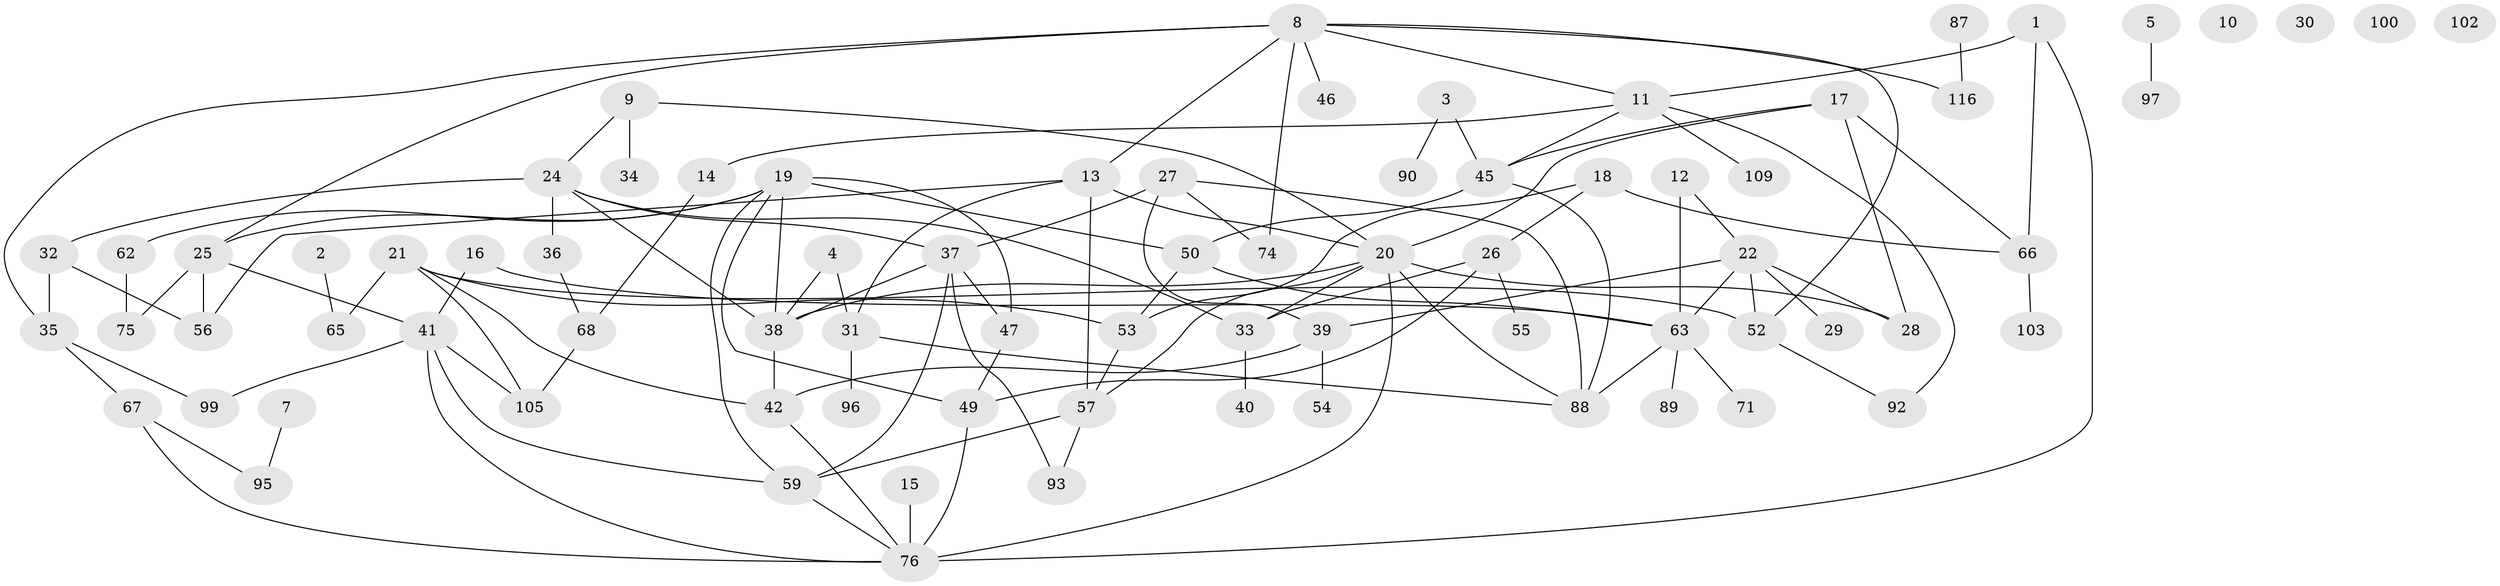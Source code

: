 // original degree distribution, {2: 0.22413793103448276, 1: 0.2413793103448276, 3: 0.1896551724137931, 4: 0.1810344827586207, 7: 0.017241379310344827, 5: 0.08620689655172414, 6: 0.034482758620689655, 0: 0.02586206896551724}
// Generated by graph-tools (version 1.1) at 2025/41/03/06/25 10:41:23]
// undirected, 78 vertices, 120 edges
graph export_dot {
graph [start="1"]
  node [color=gray90,style=filled];
  1 [super="+48"];
  2;
  3 [super="+6"];
  4;
  5 [super="+83"];
  7;
  8 [super="+112"];
  9;
  10 [super="+98"];
  11 [super="+61"];
  12;
  13 [super="+78"];
  14;
  15;
  16;
  17;
  18 [super="+113"];
  19 [super="+23"];
  20 [super="+51"];
  21 [super="+84"];
  22 [super="+91"];
  24 [super="+79"];
  25 [super="+82"];
  26 [super="+77"];
  27 [super="+64"];
  28;
  29 [super="+104"];
  30;
  31 [super="+111"];
  32 [super="+43"];
  33 [super="+58"];
  34;
  35 [super="+106"];
  36;
  37 [super="+70"];
  38 [super="+108"];
  39 [super="+110"];
  40 [super="+44"];
  41 [super="+85"];
  42;
  45 [super="+115"];
  46;
  47 [super="+60"];
  49;
  50 [super="+80"];
  52 [super="+73"];
  53 [super="+72"];
  54;
  55;
  56;
  57 [super="+101"];
  59;
  62;
  63 [super="+69"];
  65 [super="+94"];
  66 [super="+86"];
  67 [super="+107"];
  68 [super="+81"];
  71;
  74;
  75;
  76 [super="+114"];
  87;
  88;
  89;
  90;
  92;
  93;
  95;
  96;
  97;
  99;
  100;
  102;
  103;
  105;
  109;
  116;
  1 -- 66;
  1 -- 11;
  1 -- 76;
  2 -- 65;
  3 -- 45;
  3 -- 90;
  4 -- 38;
  4 -- 31;
  5 -- 97;
  7 -- 95;
  8 -- 46;
  8 -- 74;
  8 -- 25;
  8 -- 35;
  8 -- 116;
  8 -- 11;
  8 -- 13;
  8 -- 52;
  9 -- 20;
  9 -- 34;
  9 -- 24;
  11 -- 14;
  11 -- 45;
  11 -- 92;
  11 -- 109;
  12 -- 22;
  12 -- 63;
  13 -- 56;
  13 -- 20;
  13 -- 57;
  13 -- 31;
  14 -- 68;
  15 -- 76;
  16 -- 41;
  16 -- 63;
  17 -- 28;
  17 -- 45;
  17 -- 20;
  17 -- 66;
  18 -- 66;
  18 -- 26;
  18 -- 53;
  19 -- 25;
  19 -- 38;
  19 -- 62;
  19 -- 49;
  19 -- 59;
  19 -- 47;
  19 -- 50;
  20 -- 28;
  20 -- 88;
  20 -- 38;
  20 -- 57;
  20 -- 76 [weight=2];
  20 -- 33;
  21 -- 52;
  21 -- 105;
  21 -- 42;
  21 -- 65;
  21 -- 53;
  22 -- 29;
  22 -- 39;
  22 -- 28;
  22 -- 63;
  22 -- 52;
  24 -- 36;
  24 -- 37;
  24 -- 32;
  24 -- 38;
  24 -- 33;
  25 -- 56;
  25 -- 75;
  25 -- 41;
  26 -- 49;
  26 -- 55;
  26 -- 33;
  27 -- 37;
  27 -- 88;
  27 -- 74;
  27 -- 39;
  31 -- 88;
  31 -- 96;
  32 -- 56;
  32 -- 35;
  33 -- 40;
  35 -- 99;
  35 -- 67;
  36 -- 68;
  37 -- 59;
  37 -- 93;
  37 -- 38;
  37 -- 47;
  38 -- 42;
  39 -- 42;
  39 -- 54;
  41 -- 76;
  41 -- 99;
  41 -- 59;
  41 -- 105;
  42 -- 76;
  45 -- 50;
  45 -- 88;
  47 -- 49;
  49 -- 76;
  50 -- 63;
  50 -- 53;
  52 -- 92;
  53 -- 57;
  57 -- 59;
  57 -- 93;
  59 -- 76;
  62 -- 75;
  63 -- 71;
  63 -- 88;
  63 -- 89;
  66 -- 103;
  67 -- 95;
  67 -- 76;
  68 -- 105;
  87 -- 116;
}
